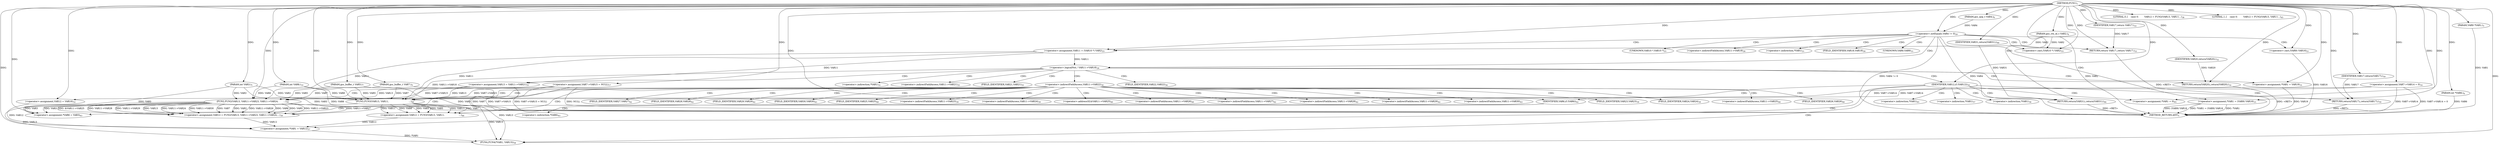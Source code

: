 digraph "FUN1" {  
"8" [label = <(METHOD,FUN1)<SUB>1</SUB>> ]
"150" [label = <(METHOD_RETURN,ANY)<SUB>1</SUB>> ]
"9" [label = <(PARAM,VAR9 *VAR1;)<SUB>3</SUB>> ]
"10" [label = <(PARAM,gss_ctx_id_t VAR2;)<SUB>4</SUB>> ]
"11" [label = <(PARAM,int VAR3;)<SUB>5</SUB>> ]
"12" [label = <(PARAM,gss_qop_t VAR4;)<SUB>6</SUB>> ]
"13" [label = <(PARAM,gss_buffer_t VAR5;)<SUB>7</SUB>> ]
"14" [label = <(PARAM,int *VAR6;)<SUB>8</SUB>> ]
"15" [label = <(PARAM,gss_buffer_t VAR7;)<SUB>9</SUB>> ]
"16" [label = <(PARAM,int VAR8;)<SUB>10</SUB>> ]
"21" [label = <(&lt;operator&gt;.assignment,VAR7-&gt;VAR14 = 0)<SUB>16</SUB>> ]
"26" [label = <(&lt;operator&gt;.assignment,VAR7-&gt;VAR15 = NULL)<SUB>17</SUB>> ]
"44" [label = <(&lt;operator&gt;.assignment,VAR11 = (VAR10 *) VAR2)<SUB>25</SUB>> ]
"61" [label = <(&lt;operator&gt;.assignment,VAR13 = VAR11-&gt;VAR21)<SUB>35</SUB>> ]
"144" [label = <(&lt;operator&gt;.assignment,*VAR1 = 0)<SUB>65</SUB>> ]
"148" [label = <(RETURN,return(VAR31);,return(VAR31);)<SUB>66</SUB>> ]
"32" [label = <(&lt;operator&gt;.notEquals,VAR4 != 0)<SUB>20</SUB>> ]
"50" [label = <(&lt;operator&gt;.logicalNot,! VAR11-&gt;VAR18)<SUB>28</SUB>> ]
"125" [label = <(IDENTIFIER,VAR12,if (VAR12))<SUB>56</SUB>> ]
"138" [label = <(IDENTIFIER,VAR6,if (VAR6))<SUB>62</SUB>> ]
"149" [label = <(IDENTIFIER,VAR31,return(VAR31);)<SUB>66</SUB>> ]
"36" [label = <(&lt;operator&gt;.assignment,*VAR1 = (VAR9) VAR16)<SUB>21</SUB>> ]
"42" [label = <(RETURN,return VAR17;,return VAR17;)<SUB>22</SUB>> ]
"46" [label = <(&lt;operator&gt;.cast,(VAR10 *) VAR2)<SUB>25</SUB>> ]
"55" [label = <(&lt;operator&gt;.assignment,*VAR1 = VAR19)<SUB>31</SUB>> ]
"59" [label = <(RETURN,return(VAR20);,return(VAR20);)<SUB>32</SUB>> ]
"72" [label = <(LITERAL,0,{
    case 0:
        VAR12 = FUN2(VAR13, VAR11...)<SUB>38</SUB>> ]
"73" [label = <(&lt;operator&gt;.assignment,VAR12 = FUN2(VAR13, VAR11-&gt;VAR23, VAR11-&gt;VAR24,...)<SUB>39</SUB>> ]
"108" [label = <(LITERAL,1,{
    case 0:
        VAR12 = FUN2(VAR13, VAR11...)<SUB>45</SUB>> ]
"109" [label = <(&lt;operator&gt;.assignment,VAR12 = FUN3(VAR13, VAR11,
                    ...)<SUB>46</SUB>> ]
"120" [label = <(&lt;operator&gt;.assignment,VAR12 = VAR16)<SUB>52</SUB>> ]
"127" [label = <(&lt;operator&gt;.assignment,*VAR1 = VAR12)<SUB>57</SUB>> ]
"131" [label = <(FUN4,FUN4(*VAR1, VAR13))<SUB>58</SUB>> ]
"135" [label = <(RETURN,return(VAR17);,return(VAR17);)<SUB>59</SUB>> ]
"140" [label = <(&lt;operator&gt;.assignment,*VAR6 = VAR3)<SUB>63</SUB>> ]
"43" [label = <(IDENTIFIER,VAR17,return VAR17;)<SUB>22</SUB>> ]
"60" [label = <(IDENTIFIER,VAR20,return(VAR20);)<SUB>32</SUB>> ]
"136" [label = <(IDENTIFIER,VAR17,return(VAR17);)<SUB>59</SUB>> ]
"39" [label = <(&lt;operator&gt;.cast,(VAR9) VAR16)<SUB>21</SUB>> ]
"75" [label = <(FUN2,FUN2(VAR13, VAR11-&gt;VAR23, VAR11-&gt;VAR24,
       ...)<SUB>39</SUB>> ]
"111" [label = <(FUN3,FUN3(VAR13, VAR11,
                            ...)<SUB>46</SUB>> ]
"63" [label = <(&lt;operator&gt;.indirectFieldAccess,VAR11-&gt;VAR21)<SUB>35</SUB>> ]
"67" [label = <(&lt;operator&gt;.indirectFieldAccess,VAR11-&gt;VAR22)<SUB>36</SUB>> ]
"145" [label = <(&lt;operator&gt;.indirection,*VAR1)<SUB>65</SUB>> ]
"47" [label = <(UNKNOWN,VAR10 *,VAR10 *)<SUB>25</SUB>> ]
"51" [label = <(&lt;operator&gt;.indirectFieldAccess,VAR11-&gt;VAR18)<SUB>28</SUB>> ]
"65" [label = <(FIELD_IDENTIFIER,VAR21,VAR21)<SUB>35</SUB>> ]
"69" [label = <(FIELD_IDENTIFIER,VAR22,VAR22)<SUB>36</SUB>> ]
"37" [label = <(&lt;operator&gt;.indirection,*VAR1)<SUB>21</SUB>> ]
"53" [label = <(FIELD_IDENTIFIER,VAR18,VAR18)<SUB>28</SUB>> ]
"56" [label = <(&lt;operator&gt;.indirection,*VAR1)<SUB>31</SUB>> ]
"128" [label = <(&lt;operator&gt;.indirection,*VAR1)<SUB>57</SUB>> ]
"132" [label = <(&lt;operator&gt;.indirection,*VAR1)<SUB>58</SUB>> ]
"141" [label = <(&lt;operator&gt;.indirection,*VAR6)<SUB>63</SUB>> ]
"40" [label = <(UNKNOWN,VAR9,VAR9)<SUB>21</SUB>> ]
"77" [label = <(&lt;operator&gt;.indirectFieldAccess,VAR11-&gt;VAR23)<SUB>39</SUB>> ]
"80" [label = <(&lt;operator&gt;.indirectFieldAccess,VAR11-&gt;VAR24)<SUB>39</SUB>> ]
"83" [label = <(&lt;operator&gt;.addressOf,&amp;VAR11-&gt;VAR25)<SUB>40</SUB>> ]
"87" [label = <(&lt;operator&gt;.indirectFieldAccess,VAR11-&gt;VAR26)<SUB>40</SUB>> ]
"92" [label = <(&lt;operator&gt;.indirectFieldAccess,VAR11-&gt;VAR27)<SUB>42</SUB>> ]
"95" [label = <(&lt;operator&gt;.indirectFieldAccess,VAR11-&gt;VAR28)<SUB>42</SUB>> ]
"98" [label = <(&lt;operator&gt;.indirectFieldAccess,VAR11-&gt;VAR29)<SUB>42</SUB>> ]
"103" [label = <(&lt;operator&gt;.indirectFieldAccess,VAR11-&gt;VAR30)<SUB>43</SUB>> ]
"79" [label = <(FIELD_IDENTIFIER,VAR23,VAR23)<SUB>39</SUB>> ]
"82" [label = <(FIELD_IDENTIFIER,VAR24,VAR24)<SUB>39</SUB>> ]
"84" [label = <(&lt;operator&gt;.indirectFieldAccess,VAR11-&gt;VAR25)<SUB>40</SUB>> ]
"89" [label = <(FIELD_IDENTIFIER,VAR26,VAR26)<SUB>40</SUB>> ]
"94" [label = <(FIELD_IDENTIFIER,VAR27,VAR27)<SUB>42</SUB>> ]
"97" [label = <(FIELD_IDENTIFIER,VAR28,VAR28)<SUB>42</SUB>> ]
"100" [label = <(FIELD_IDENTIFIER,VAR29,VAR29)<SUB>42</SUB>> ]
"105" [label = <(FIELD_IDENTIFIER,VAR30,VAR30)<SUB>43</SUB>> ]
"86" [label = <(FIELD_IDENTIFIER,VAR25,VAR25)<SUB>40</SUB>> ]
  "148" -> "150"  [ label = "DDG: &lt;RET&gt;"] 
  "135" -> "150"  [ label = "DDG: &lt;RET&gt;"] 
  "59" -> "150"  [ label = "DDG: &lt;RET&gt;"] 
  "42" -> "150"  [ label = "DDG: &lt;RET&gt;"] 
  "9" -> "150"  [ label = "DDG: VAR1"] 
  "10" -> "150"  [ label = "DDG: VAR2"] 
  "11" -> "150"  [ label = "DDG: VAR3"] 
  "13" -> "150"  [ label = "DDG: VAR5"] 
  "14" -> "150"  [ label = "DDG: VAR6"] 
  "15" -> "150"  [ label = "DDG: VAR7"] 
  "16" -> "150"  [ label = "DDG: VAR8"] 
  "21" -> "150"  [ label = "DDG: VAR7-&gt;VAR14"] 
  "21" -> "150"  [ label = "DDG: VAR7-&gt;VAR14 = 0"] 
  "26" -> "150"  [ label = "DDG: VAR7-&gt;VAR15"] 
  "26" -> "150"  [ label = "DDG: VAR7-&gt;VAR15 = NULL"] 
  "32" -> "150"  [ label = "DDG: VAR4"] 
  "32" -> "150"  [ label = "DDG: VAR4 != 0"] 
  "36" -> "150"  [ label = "DDG: *VAR1"] 
  "39" -> "150"  [ label = "DDG: VAR16"] 
  "36" -> "150"  [ label = "DDG: (VAR9) VAR16"] 
  "36" -> "150"  [ label = "DDG: *VAR1 = (VAR9) VAR16"] 
  "26" -> "150"  [ label = "DDG: NULL"] 
  "55" -> "150"  [ label = "DDG: VAR19"] 
  "8" -> "9"  [ label = "DDG: "] 
  "8" -> "10"  [ label = "DDG: "] 
  "8" -> "11"  [ label = "DDG: "] 
  "8" -> "12"  [ label = "DDG: "] 
  "8" -> "13"  [ label = "DDG: "] 
  "8" -> "14"  [ label = "DDG: "] 
  "8" -> "15"  [ label = "DDG: "] 
  "8" -> "16"  [ label = "DDG: "] 
  "8" -> "21"  [ label = "DDG: "] 
  "8" -> "26"  [ label = "DDG: "] 
  "10" -> "44"  [ label = "DDG: VAR2"] 
  "8" -> "44"  [ label = "DDG: "] 
  "44" -> "61"  [ label = "DDG: VAR11"] 
  "8" -> "144"  [ label = "DDG: "] 
  "149" -> "148"  [ label = "DDG: VAR31"] 
  "8" -> "148"  [ label = "DDG: "] 
  "8" -> "125"  [ label = "DDG: "] 
  "8" -> "138"  [ label = "DDG: "] 
  "8" -> "149"  [ label = "DDG: "] 
  "12" -> "32"  [ label = "DDG: VAR4"] 
  "8" -> "32"  [ label = "DDG: "] 
  "8" -> "36"  [ label = "DDG: "] 
  "43" -> "42"  [ label = "DDG: VAR17"] 
  "8" -> "42"  [ label = "DDG: "] 
  "10" -> "46"  [ label = "DDG: VAR2"] 
  "8" -> "46"  [ label = "DDG: "] 
  "44" -> "50"  [ label = "DDG: VAR11"] 
  "8" -> "55"  [ label = "DDG: "] 
  "60" -> "59"  [ label = "DDG: VAR20"] 
  "8" -> "59"  [ label = "DDG: "] 
  "8" -> "72"  [ label = "DDG: "] 
  "75" -> "73"  [ label = "DDG: VAR8"] 
  "75" -> "73"  [ label = "DDG: VAR5"] 
  "75" -> "73"  [ label = "DDG: VAR11-&gt;VAR23"] 
  "75" -> "73"  [ label = "DDG: VAR11-&gt;VAR27"] 
  "75" -> "73"  [ label = "DDG: &amp;VAR11-&gt;VAR25"] 
  "75" -> "73"  [ label = "DDG: VAR11-&gt;VAR28"] 
  "75" -> "73"  [ label = "DDG: VAR11-&gt;VAR29"] 
  "75" -> "73"  [ label = "DDG: VAR13"] 
  "75" -> "73"  [ label = "DDG: VAR11-&gt;VAR24"] 
  "75" -> "73"  [ label = "DDG: VAR11-&gt;VAR30"] 
  "75" -> "73"  [ label = "DDG: VAR7"] 
  "75" -> "73"  [ label = "DDG: VAR3"] 
  "75" -> "73"  [ label = "DDG: VAR11-&gt;VAR26"] 
  "8" -> "108"  [ label = "DDG: "] 
  "111" -> "109"  [ label = "DDG: VAR13"] 
  "111" -> "109"  [ label = "DDG: VAR7"] 
  "111" -> "109"  [ label = "DDG: VAR11"] 
  "111" -> "109"  [ label = "DDG: VAR8"] 
  "111" -> "109"  [ label = "DDG: VAR3"] 
  "111" -> "109"  [ label = "DDG: VAR5"] 
  "8" -> "120"  [ label = "DDG: "] 
  "120" -> "127"  [ label = "DDG: VAR12"] 
  "109" -> "127"  [ label = "DDG: VAR12"] 
  "73" -> "127"  [ label = "DDG: VAR12"] 
  "8" -> "127"  [ label = "DDG: "] 
  "136" -> "135"  [ label = "DDG: VAR17"] 
  "8" -> "135"  [ label = "DDG: "] 
  "11" -> "140"  [ label = "DDG: VAR3"] 
  "111" -> "140"  [ label = "DDG: VAR3"] 
  "75" -> "140"  [ label = "DDG: VAR3"] 
  "8" -> "140"  [ label = "DDG: "] 
  "8" -> "43"  [ label = "DDG: "] 
  "8" -> "60"  [ label = "DDG: "] 
  "127" -> "131"  [ label = "DDG: *VAR1"] 
  "61" -> "131"  [ label = "DDG: VAR13"] 
  "111" -> "131"  [ label = "DDG: VAR13"] 
  "75" -> "131"  [ label = "DDG: VAR13"] 
  "8" -> "131"  [ label = "DDG: "] 
  "8" -> "136"  [ label = "DDG: "] 
  "8" -> "39"  [ label = "DDG: "] 
  "61" -> "75"  [ label = "DDG: VAR13"] 
  "8" -> "75"  [ label = "DDG: "] 
  "44" -> "75"  [ label = "DDG: VAR11"] 
  "13" -> "75"  [ label = "DDG: VAR5"] 
  "15" -> "75"  [ label = "DDG: VAR7"] 
  "21" -> "75"  [ label = "DDG: VAR7-&gt;VAR14"] 
  "26" -> "75"  [ label = "DDG: VAR7-&gt;VAR15"] 
  "11" -> "75"  [ label = "DDG: VAR3"] 
  "16" -> "75"  [ label = "DDG: VAR8"] 
  "61" -> "111"  [ label = "DDG: VAR13"] 
  "8" -> "111"  [ label = "DDG: "] 
  "44" -> "111"  [ label = "DDG: VAR11"] 
  "50" -> "111"  [ label = "DDG: VAR11-&gt;VAR18"] 
  "13" -> "111"  [ label = "DDG: VAR5"] 
  "15" -> "111"  [ label = "DDG: VAR7"] 
  "21" -> "111"  [ label = "DDG: VAR7-&gt;VAR14"] 
  "26" -> "111"  [ label = "DDG: VAR7-&gt;VAR15"] 
  "11" -> "111"  [ label = "DDG: VAR3"] 
  "16" -> "111"  [ label = "DDG: VAR8"] 
  "32" -> "42"  [ label = "CDG: "] 
  "32" -> "51"  [ label = "CDG: "] 
  "32" -> "37"  [ label = "CDG: "] 
  "32" -> "40"  [ label = "CDG: "] 
  "32" -> "50"  [ label = "CDG: "] 
  "32" -> "44"  [ label = "CDG: "] 
  "32" -> "36"  [ label = "CDG: "] 
  "32" -> "47"  [ label = "CDG: "] 
  "32" -> "46"  [ label = "CDG: "] 
  "32" -> "53"  [ label = "CDG: "] 
  "32" -> "39"  [ label = "CDG: "] 
  "50" -> "56"  [ label = "CDG: "] 
  "50" -> "69"  [ label = "CDG: "] 
  "50" -> "67"  [ label = "CDG: "] 
  "50" -> "59"  [ label = "CDG: "] 
  "50" -> "61"  [ label = "CDG: "] 
  "50" -> "65"  [ label = "CDG: "] 
  "50" -> "63"  [ label = "CDG: "] 
  "50" -> "55"  [ label = "CDG: "] 
  "50" -> "125"  [ label = "CDG: "] 
  "67" -> "94"  [ label = "CDG: "] 
  "67" -> "73"  [ label = "CDG: "] 
  "67" -> "77"  [ label = "CDG: "] 
  "67" -> "98"  [ label = "CDG: "] 
  "67" -> "120"  [ label = "CDG: "] 
  "67" -> "75"  [ label = "CDG: "] 
  "67" -> "84"  [ label = "CDG: "] 
  "67" -> "103"  [ label = "CDG: "] 
  "67" -> "95"  [ label = "CDG: "] 
  "67" -> "92"  [ label = "CDG: "] 
  "67" -> "87"  [ label = "CDG: "] 
  "67" -> "97"  [ label = "CDG: "] 
  "67" -> "79"  [ label = "CDG: "] 
  "67" -> "80"  [ label = "CDG: "] 
  "67" -> "100"  [ label = "CDG: "] 
  "67" -> "111"  [ label = "CDG: "] 
  "67" -> "86"  [ label = "CDG: "] 
  "67" -> "89"  [ label = "CDG: "] 
  "67" -> "82"  [ label = "CDG: "] 
  "67" -> "83"  [ label = "CDG: "] 
  "67" -> "105"  [ label = "CDG: "] 
  "67" -> "109"  [ label = "CDG: "] 
  "125" -> "145"  [ label = "CDG: "] 
  "125" -> "128"  [ label = "CDG: "] 
  "125" -> "131"  [ label = "CDG: "] 
  "125" -> "132"  [ label = "CDG: "] 
  "125" -> "144"  [ label = "CDG: "] 
  "125" -> "138"  [ label = "CDG: "] 
  "125" -> "148"  [ label = "CDG: "] 
  "125" -> "127"  [ label = "CDG: "] 
  "125" -> "135"  [ label = "CDG: "] 
  "138" -> "141"  [ label = "CDG: "] 
  "138" -> "140"  [ label = "CDG: "] 
}

